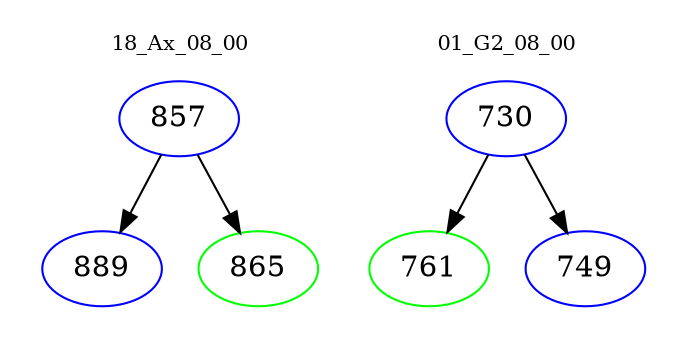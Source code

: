 digraph{
subgraph cluster_0 {
color = white
label = "18_Ax_08_00";
fontsize=10;
T0_857 [label="857", color="blue"]
T0_857 -> T0_889 [color="black"]
T0_889 [label="889", color="blue"]
T0_857 -> T0_865 [color="black"]
T0_865 [label="865", color="green"]
}
subgraph cluster_1 {
color = white
label = "01_G2_08_00";
fontsize=10;
T1_730 [label="730", color="blue"]
T1_730 -> T1_761 [color="black"]
T1_761 [label="761", color="green"]
T1_730 -> T1_749 [color="black"]
T1_749 [label="749", color="blue"]
}
}
